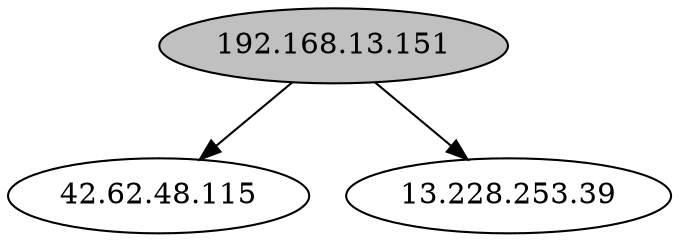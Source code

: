 digraph DAG {
S0[label="192.168.13.151",fillcolor=grey,style=filled];
S1[label="42.62.48.115"];
S0[label="192.168.13.151",fillcolor=grey,style=filled];
S3[label="13.228.253.39"];
S0 -> S1
S0 -> S3
}